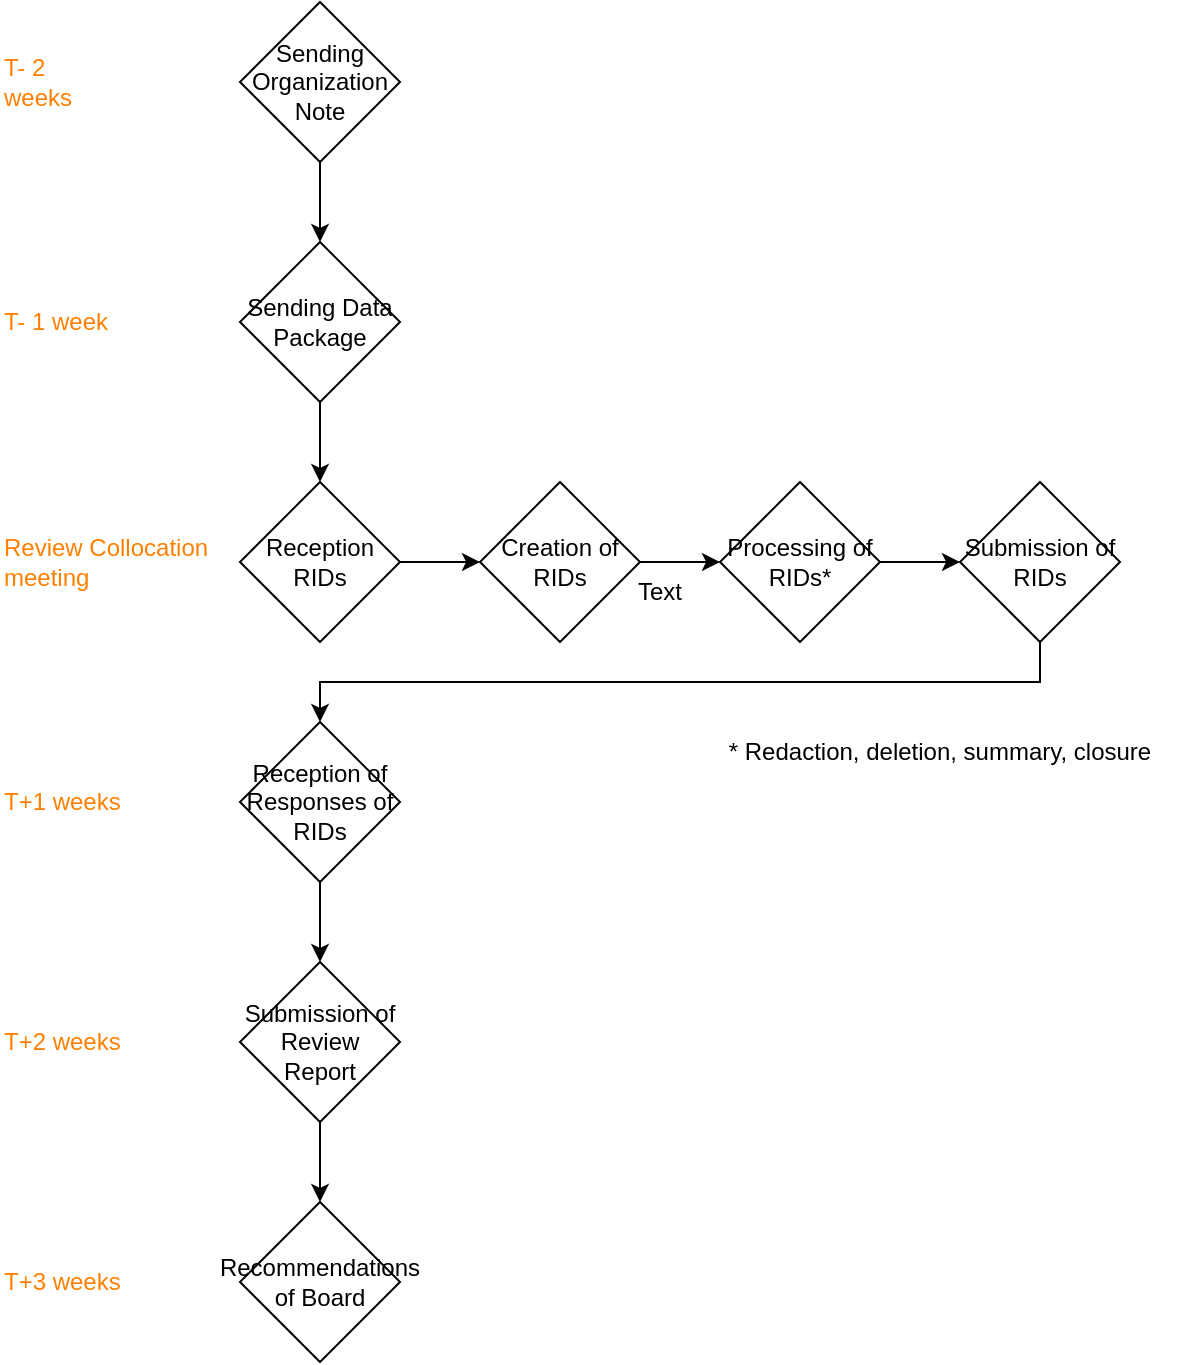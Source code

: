 <mxfile version="26.0.11">
  <diagram name="Page-1" id="O4dOPRTyCMKJxWzH-CqN">
    <mxGraphModel dx="1050" dy="538" grid="0" gridSize="10" guides="1" tooltips="1" connect="1" arrows="1" fold="1" page="1" pageScale="1" pageWidth="850" pageHeight="1100" math="0" shadow="0">
      <root>
        <mxCell id="0" />
        <mxCell id="1" parent="0" />
        <mxCell id="Jm31af164PiDxRmqdF33-10" style="edgeStyle=orthogonalEdgeStyle;rounded=0;orthogonalLoop=1;jettySize=auto;html=1;exitX=0.5;exitY=1;exitDx=0;exitDy=0;entryX=0.5;entryY=0;entryDx=0;entryDy=0;" edge="1" parent="1" source="Jm31af164PiDxRmqdF33-1" target="Jm31af164PiDxRmqdF33-2">
          <mxGeometry relative="1" as="geometry" />
        </mxCell>
        <mxCell id="Jm31af164PiDxRmqdF33-1" value="Sending Organization Note" style="rhombus;whiteSpace=wrap;html=1;" vertex="1" parent="1">
          <mxGeometry x="200" y="80" width="80" height="80" as="geometry" />
        </mxCell>
        <mxCell id="Jm31af164PiDxRmqdF33-11" style="edgeStyle=orthogonalEdgeStyle;rounded=0;orthogonalLoop=1;jettySize=auto;html=1;exitX=0.5;exitY=1;exitDx=0;exitDy=0;entryX=0.5;entryY=0;entryDx=0;entryDy=0;" edge="1" parent="1" source="Jm31af164PiDxRmqdF33-2" target="Jm31af164PiDxRmqdF33-3">
          <mxGeometry relative="1" as="geometry" />
        </mxCell>
        <mxCell id="Jm31af164PiDxRmqdF33-2" value="Sending Data Package" style="rhombus;whiteSpace=wrap;html=1;" vertex="1" parent="1">
          <mxGeometry x="200" y="200" width="80" height="80" as="geometry" />
        </mxCell>
        <mxCell id="Jm31af164PiDxRmqdF33-13" style="edgeStyle=orthogonalEdgeStyle;rounded=0;orthogonalLoop=1;jettySize=auto;html=1;exitX=1;exitY=0.5;exitDx=0;exitDy=0;entryX=0;entryY=0.5;entryDx=0;entryDy=0;" edge="1" parent="1" source="Jm31af164PiDxRmqdF33-3" target="Jm31af164PiDxRmqdF33-4">
          <mxGeometry relative="1" as="geometry" />
        </mxCell>
        <mxCell id="Jm31af164PiDxRmqdF33-3" value="Reception RIDs" style="rhombus;whiteSpace=wrap;html=1;" vertex="1" parent="1">
          <mxGeometry x="200" y="320" width="80" height="80" as="geometry" />
        </mxCell>
        <mxCell id="Jm31af164PiDxRmqdF33-14" style="edgeStyle=orthogonalEdgeStyle;rounded=0;orthogonalLoop=1;jettySize=auto;html=1;exitX=1;exitY=0.5;exitDx=0;exitDy=0;entryX=0;entryY=0.5;entryDx=0;entryDy=0;" edge="1" parent="1" source="Jm31af164PiDxRmqdF33-4" target="Jm31af164PiDxRmqdF33-5">
          <mxGeometry relative="1" as="geometry" />
        </mxCell>
        <mxCell id="Jm31af164PiDxRmqdF33-4" value="Creation of RIDs" style="rhombus;whiteSpace=wrap;html=1;" vertex="1" parent="1">
          <mxGeometry x="320" y="320" width="80" height="80" as="geometry" />
        </mxCell>
        <mxCell id="Jm31af164PiDxRmqdF33-15" style="edgeStyle=orthogonalEdgeStyle;rounded=0;orthogonalLoop=1;jettySize=auto;html=1;exitX=1;exitY=0.5;exitDx=0;exitDy=0;entryX=0;entryY=0.5;entryDx=0;entryDy=0;" edge="1" parent="1" source="Jm31af164PiDxRmqdF33-5" target="Jm31af164PiDxRmqdF33-6">
          <mxGeometry relative="1" as="geometry" />
        </mxCell>
        <mxCell id="Jm31af164PiDxRmqdF33-5" value="Processing of RIDs*" style="rhombus;whiteSpace=wrap;html=1;" vertex="1" parent="1">
          <mxGeometry x="440" y="320" width="80" height="80" as="geometry" />
        </mxCell>
        <mxCell id="Jm31af164PiDxRmqdF33-16" style="edgeStyle=orthogonalEdgeStyle;rounded=0;orthogonalLoop=1;jettySize=auto;html=1;exitX=0.5;exitY=1;exitDx=0;exitDy=0;entryX=0.5;entryY=0;entryDx=0;entryDy=0;" edge="1" parent="1" source="Jm31af164PiDxRmqdF33-6" target="Jm31af164PiDxRmqdF33-7">
          <mxGeometry relative="1" as="geometry" />
        </mxCell>
        <mxCell id="Jm31af164PiDxRmqdF33-6" value="Submission of RIDs" style="rhombus;whiteSpace=wrap;html=1;" vertex="1" parent="1">
          <mxGeometry x="560" y="320" width="80" height="80" as="geometry" />
        </mxCell>
        <mxCell id="Jm31af164PiDxRmqdF33-17" style="edgeStyle=orthogonalEdgeStyle;rounded=0;orthogonalLoop=1;jettySize=auto;html=1;exitX=0.5;exitY=1;exitDx=0;exitDy=0;entryX=0.5;entryY=0;entryDx=0;entryDy=0;" edge="1" parent="1" source="Jm31af164PiDxRmqdF33-7" target="Jm31af164PiDxRmqdF33-8">
          <mxGeometry relative="1" as="geometry" />
        </mxCell>
        <mxCell id="Jm31af164PiDxRmqdF33-7" value="Reception of Responses of RIDs" style="rhombus;whiteSpace=wrap;html=1;" vertex="1" parent="1">
          <mxGeometry x="200" y="440" width="80" height="80" as="geometry" />
        </mxCell>
        <mxCell id="Jm31af164PiDxRmqdF33-18" style="edgeStyle=orthogonalEdgeStyle;rounded=0;orthogonalLoop=1;jettySize=auto;html=1;exitX=0.5;exitY=1;exitDx=0;exitDy=0;" edge="1" parent="1" source="Jm31af164PiDxRmqdF33-8" target="Jm31af164PiDxRmqdF33-9">
          <mxGeometry relative="1" as="geometry" />
        </mxCell>
        <mxCell id="Jm31af164PiDxRmqdF33-8" value="Submission of Review Report" style="rhombus;whiteSpace=wrap;html=1;" vertex="1" parent="1">
          <mxGeometry x="200" y="560" width="80" height="80" as="geometry" />
        </mxCell>
        <mxCell id="Jm31af164PiDxRmqdF33-9" value="Recommendations of Board" style="rhombus;whiteSpace=wrap;html=1;" vertex="1" parent="1">
          <mxGeometry x="200" y="680" width="80" height="80" as="geometry" />
        </mxCell>
        <mxCell id="Jm31af164PiDxRmqdF33-19" value="* Redaction, deletion, summary, closure" style="text;html=1;align=center;verticalAlign=middle;whiteSpace=wrap;rounded=0;" vertex="1" parent="1">
          <mxGeometry x="425" y="450" width="250" height="10" as="geometry" />
        </mxCell>
        <mxCell id="Jm31af164PiDxRmqdF33-20" value="Text" style="text;html=1;align=center;verticalAlign=middle;whiteSpace=wrap;rounded=0;" vertex="1" parent="1">
          <mxGeometry x="380" y="360" width="60" height="30" as="geometry" />
        </mxCell>
        <mxCell id="Jm31af164PiDxRmqdF33-21" value="T- 2 weeks" style="text;html=1;align=left;verticalAlign=middle;whiteSpace=wrap;rounded=0;fontColor=light-dark(#ff8000, #ededed);" vertex="1" parent="1">
          <mxGeometry x="80" y="105" width="60" height="30" as="geometry" />
        </mxCell>
        <mxCell id="Jm31af164PiDxRmqdF33-22" value="T- 1 week" style="text;html=1;align=left;verticalAlign=middle;whiteSpace=wrap;rounded=0;fontColor=light-dark(#ff8000, #ededed);" vertex="1" parent="1">
          <mxGeometry x="80" y="225" width="60" height="30" as="geometry" />
        </mxCell>
        <mxCell id="Jm31af164PiDxRmqdF33-23" value="Review Collocation meeting" style="text;html=1;align=left;verticalAlign=middle;whiteSpace=wrap;rounded=0;fontColor=light-dark(#ff8000, #ededed);" vertex="1" parent="1">
          <mxGeometry x="80" y="345" width="110" height="30" as="geometry" />
        </mxCell>
        <mxCell id="Jm31af164PiDxRmqdF33-26" value="T+1 weeks" style="text;html=1;align=left;verticalAlign=middle;whiteSpace=wrap;rounded=0;fontColor=light-dark(#ff8000, #ededed);" vertex="1" parent="1">
          <mxGeometry x="80" y="465" width="70" height="30" as="geometry" />
        </mxCell>
        <mxCell id="Jm31af164PiDxRmqdF33-27" value="T+2 weeks" style="text;html=1;align=left;verticalAlign=middle;whiteSpace=wrap;rounded=0;fontColor=light-dark(#ff8000, #ededed);" vertex="1" parent="1">
          <mxGeometry x="80" y="585" width="70" height="30" as="geometry" />
        </mxCell>
        <mxCell id="Jm31af164PiDxRmqdF33-29" value="T+3 weeks" style="text;html=1;align=left;verticalAlign=middle;whiteSpace=wrap;rounded=0;fontColor=light-dark(#ff8000, #ededed);" vertex="1" parent="1">
          <mxGeometry x="80" y="705" width="70" height="30" as="geometry" />
        </mxCell>
      </root>
    </mxGraphModel>
  </diagram>
</mxfile>
